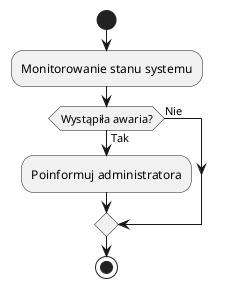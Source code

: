 @startuml

start
:Monitorowanie stanu systemu;
if (Wystąpiła awaria?) then (Tak)
:Poinformuj administratora;
else (Nie)
endif

stop
@enduml